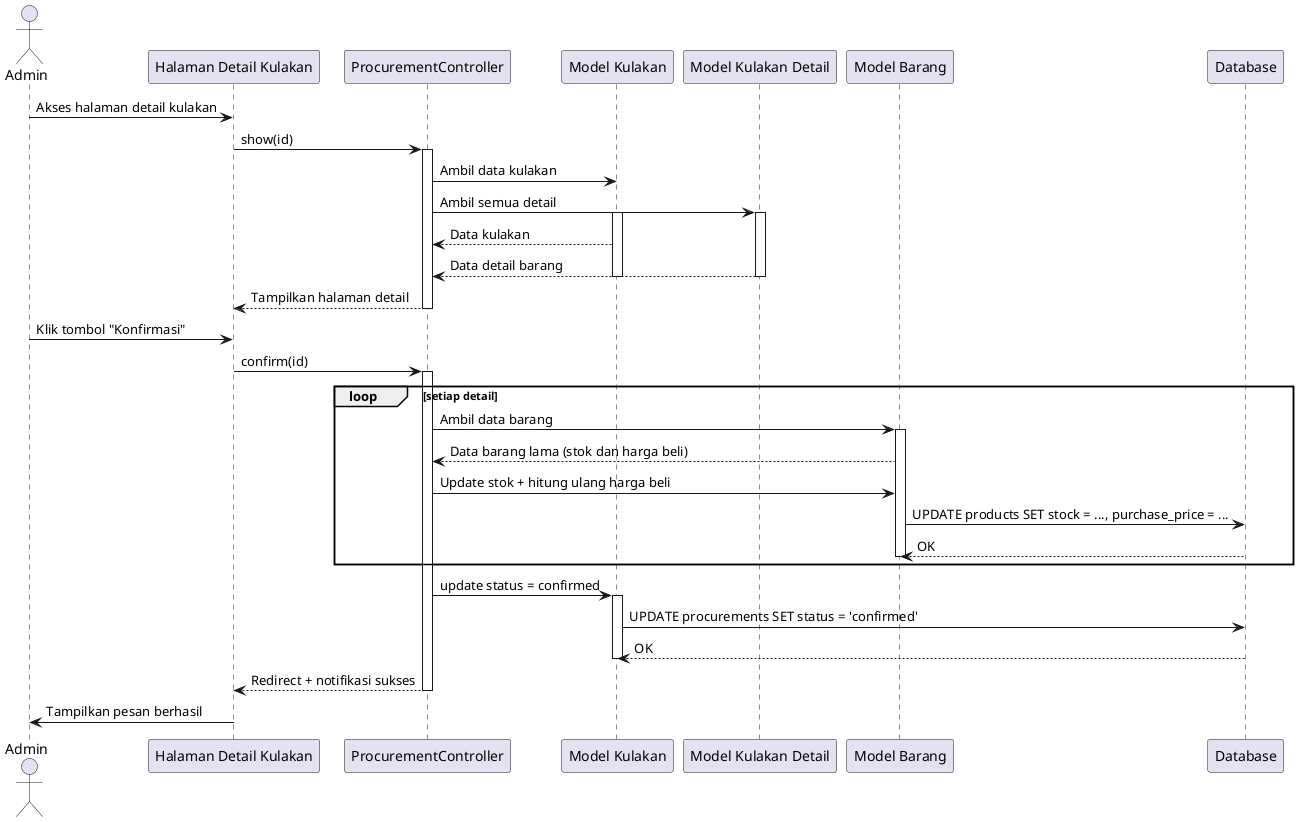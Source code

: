 @startuml
actor Admin

participant "Halaman Detail Kulakan" as DetailPage
participant "ProcurementController" as Controller
participant "Model Kulakan" as ProcurementModel
participant "Model Kulakan Detail" as ProcurementDetailsModel
participant "Model Barang" as ProductModel
participant "Database" as DB

' Admin akses detail kulakan
Admin -> DetailPage: Akses halaman detail kulakan
DetailPage -> Controller: show(id)
activate Controller
Controller -> ProcurementModel: Ambil data kulakan
Controller -> ProcurementDetailsModel: Ambil semua detail
activate ProcurementModel
activate ProcurementDetailsModel
ProcurementModel --> Controller: Data kulakan
ProcurementDetailsModel --> Controller: Data detail barang
deactivate ProcurementModel
deactivate ProcurementDetailsModel
Controller --> DetailPage: Tampilkan halaman detail
deactivate Controller

' Admin klik tombol Konfirmasi
Admin -> DetailPage: Klik tombol "Konfirmasi"
DetailPage -> Controller: confirm(id)
activate Controller

' Proses update untuk setiap barang
loop setiap detail
    Controller -> ProductModel: Ambil data barang
    activate ProductModel
    ProductModel --> Controller: Data barang lama (stok dan harga beli)
    
    Controller -> ProductModel: Update stok + hitung ulang harga beli
    ProductModel -> DB: UPDATE products SET stock = ..., purchase_price = ...
    DB --> ProductModel: OK
    deactivate ProductModel
end loop

' Update status kulakan
Controller -> ProcurementModel: update status = confirmed
activate ProcurementModel
ProcurementModel -> DB: UPDATE procurements SET status = 'confirmed'
DB --> ProcurementModel: OK
deactivate ProcurementModel

Controller --> DetailPage: Redirect + notifikasi sukses
deactivate Controller
DetailPage -> Admin: Tampilkan pesan berhasil

@enduml
